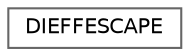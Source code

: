 digraph "类继承关系图"
{
 // LATEX_PDF_SIZE
  bgcolor="transparent";
  edge [fontname=Helvetica,fontsize=10,labelfontname=Helvetica,labelfontsize=10];
  node [fontname=Helvetica,fontsize=10,shape=box,height=0.2,width=0.4];
  rankdir="LR";
  Node0 [id="Node000000",label="DIEFFESCAPE",height=0.2,width=0.4,color="grey40", fillcolor="white", style="filled",URL="$struct_d_i_e_f_f_e_s_c_a_p_e.html",tooltip=" "];
}
